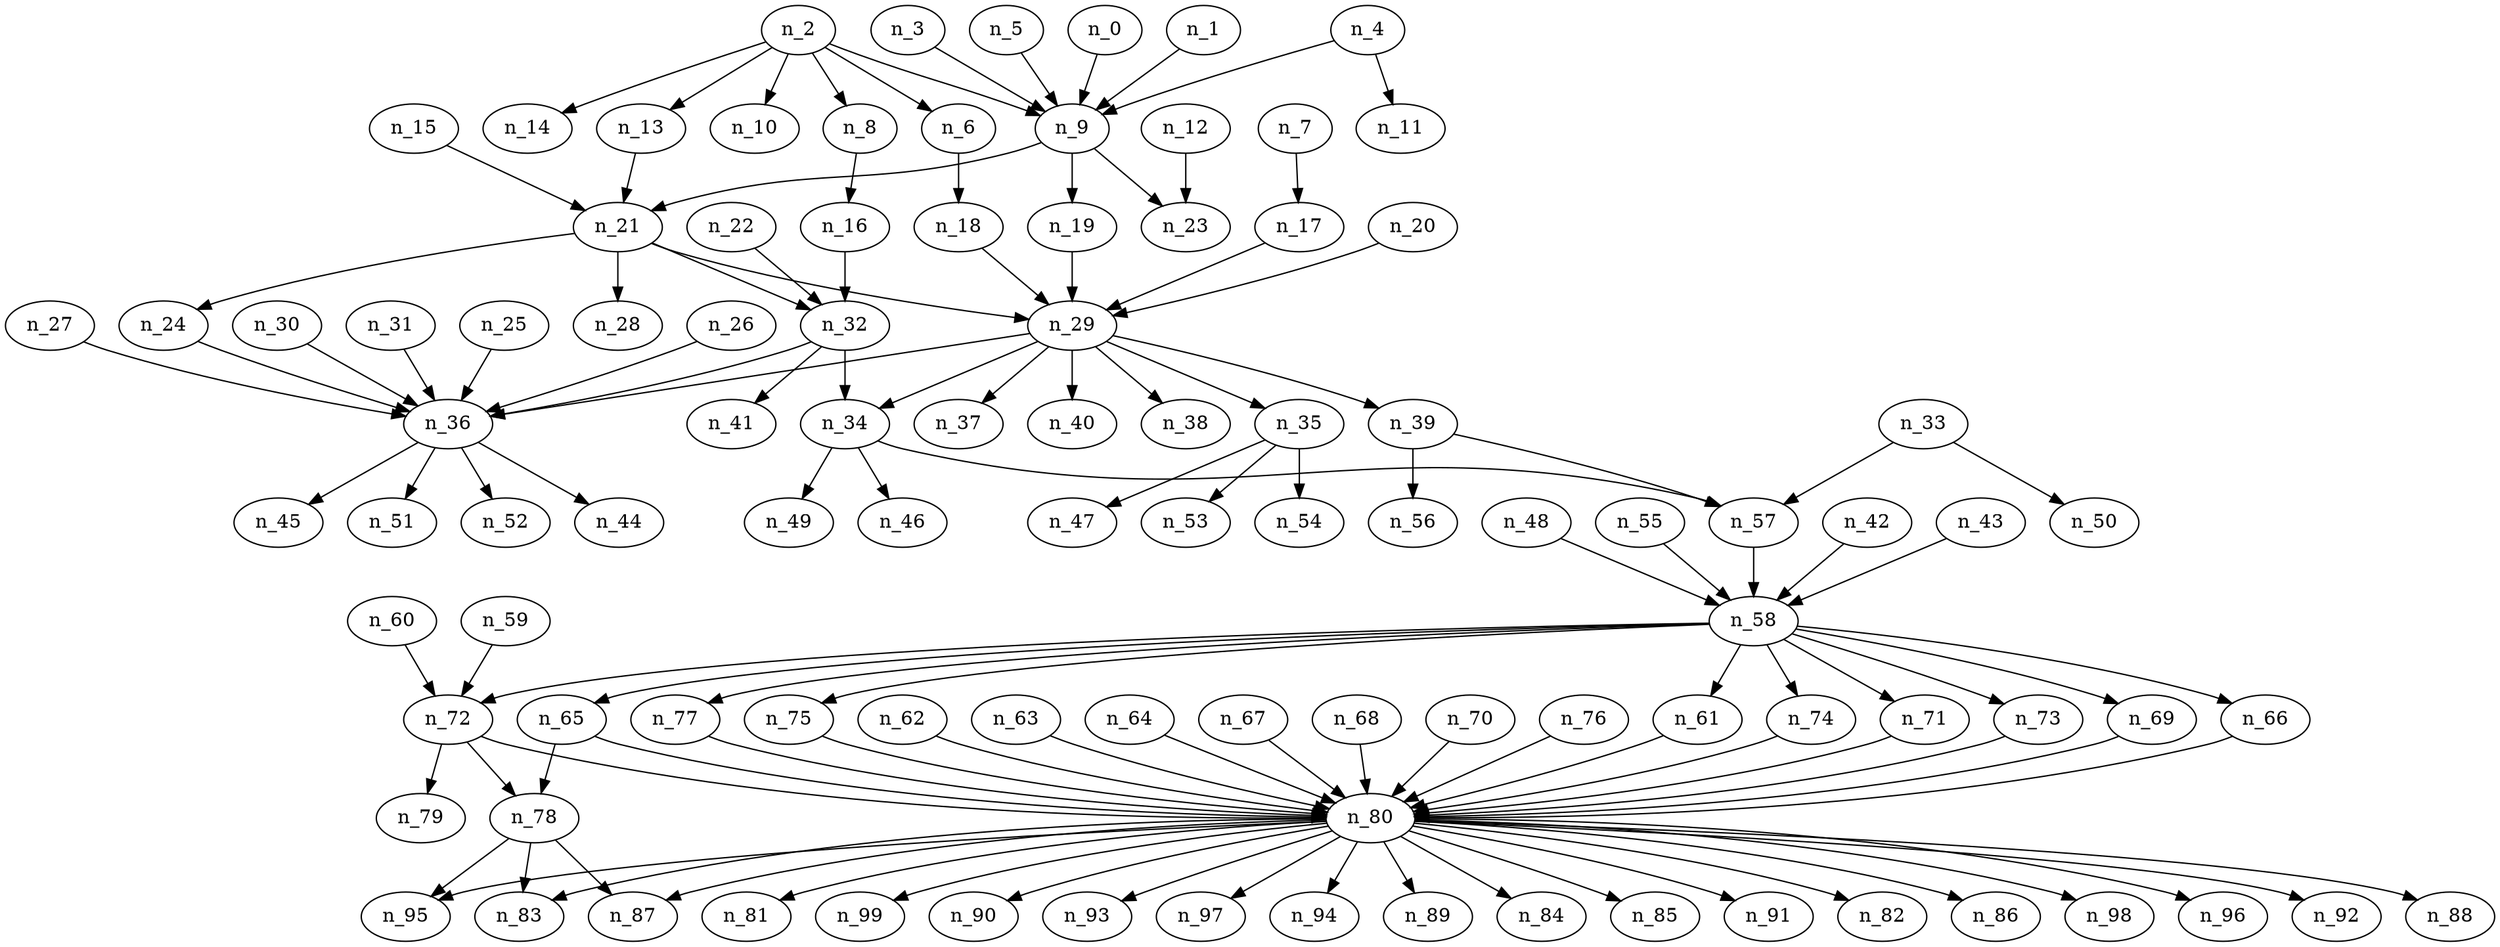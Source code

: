 /*
 * From an sgf file ...
 * generated by $Id: createRandomLayeredGraph.py 83 2014-08-09 19:53:50Z mfms $ on 2015/06/12
 * $Id: createRandomLayeredGraph.py 83 2014-08-09 19:53:50Z mfms $
 * nodes edges layers width_var degree_var seed
 * 100 120 10 1.50 1.50 16
 */
digraph r_100_120_10_1p5_1p5_16 {
 n_0 -> n_9;
 n_1 -> n_9;
 n_2 -> n_9;
 n_2 -> n_14;
 n_2 -> n_13;
 n_2 -> n_10;
 n_2 -> n_8;
 n_2 -> n_6;
 n_3 -> n_9;
 n_4 -> n_9;
 n_4 -> n_11;
 n_5 -> n_9;
 n_6 -> n_18;
 n_7 -> n_17;
 n_8 -> n_16;
 n_9 -> n_19;
 n_9 -> n_21;
 n_9 -> n_23;
 n_12 -> n_23;
 n_13 -> n_21;
 n_15 -> n_21;
 n_16 -> n_32;
 n_17 -> n_29;
 n_18 -> n_29;
 n_19 -> n_29;
 n_20 -> n_29;
 n_21 -> n_28;
 n_21 -> n_24;
 n_21 -> n_29;
 n_21 -> n_32;
 n_22 -> n_32;
 n_24 -> n_36;
 n_25 -> n_36;
 n_26 -> n_36;
 n_27 -> n_36;
 n_29 -> n_36;
 n_29 -> n_35;
 n_29 -> n_39;
 n_29 -> n_37;
 n_29 -> n_40;
 n_29 -> n_38;
 n_29 -> n_34;
 n_30 -> n_36;
 n_31 -> n_36;
 n_32 -> n_36;
 n_32 -> n_34;
 n_32 -> n_41;
 n_33 -> n_57;
 n_33 -> n_50;
 n_34 -> n_46;
 n_34 -> n_49;
 n_34 -> n_57;
 n_35 -> n_47;
 n_35 -> n_53;
 n_35 -> n_54;
 n_36 -> n_45;
 n_36 -> n_51;
 n_36 -> n_52;
 n_36 -> n_44;
 n_39 -> n_57;
 n_39 -> n_56;
 n_42 -> n_58;
 n_43 -> n_58;
 n_48 -> n_58;
 n_55 -> n_58;
 n_57 -> n_58;
 n_58 -> n_72;
 n_58 -> n_73;
 n_58 -> n_69;
 n_58 -> n_66;
 n_58 -> n_77;
 n_58 -> n_75;
 n_58 -> n_61;
 n_58 -> n_74;
 n_58 -> n_71;
 n_58 -> n_65;
 n_59 -> n_72;
 n_60 -> n_72;
 n_61 -> n_80;
 n_62 -> n_80;
 n_63 -> n_80;
 n_64 -> n_80;
 n_65 -> n_78;
 n_65 -> n_80;
 n_66 -> n_80;
 n_67 -> n_80;
 n_68 -> n_80;
 n_69 -> n_80;
 n_70 -> n_80;
 n_71 -> n_80;
 n_72 -> n_80;
 n_72 -> n_78;
 n_72 -> n_79;
 n_73 -> n_80;
 n_74 -> n_80;
 n_75 -> n_80;
 n_76 -> n_80;
 n_77 -> n_80;
 n_78 -> n_87;
 n_78 -> n_95;
 n_78 -> n_83;
 n_80 -> n_84;
 n_80 -> n_85;
 n_80 -> n_95;
 n_80 -> n_91;
 n_80 -> n_83;
 n_80 -> n_82;
 n_80 -> n_86;
 n_80 -> n_98;
 n_80 -> n_96;
 n_80 -> n_92;
 n_80 -> n_88;
 n_80 -> n_81;
 n_80 -> n_99;
 n_80 -> n_90;
 n_80 -> n_93;
 n_80 -> n_97;
 n_80 -> n_94;
 n_80 -> n_89;
 n_80 -> n_87;
}
